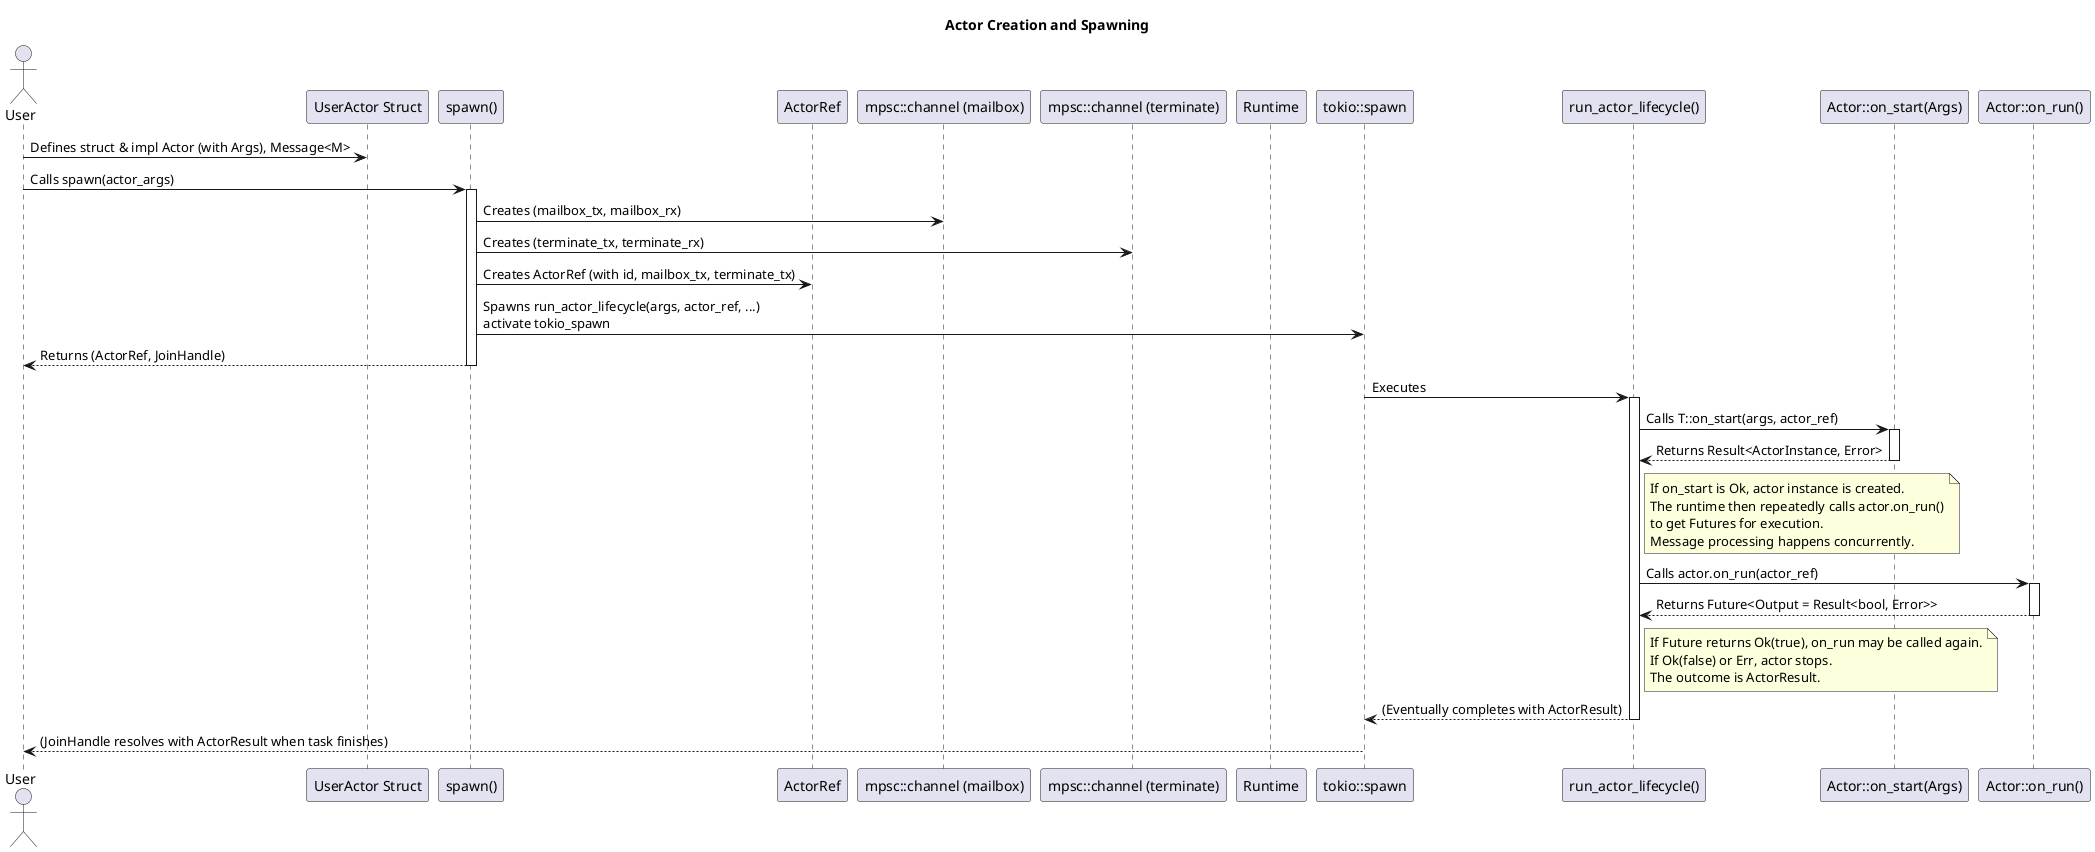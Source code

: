 @startuml Actor Creation and Spawning
title Actor Creation and Spawning

actor User
participant "UserActor Struct" as UserActor
participant "spawn()" as spawn_func
participant "ActorRef" as ActorRef_type
participant "mpsc::channel (mailbox)" as MailboxChannel
participant "mpsc::channel (terminate)" as TerminateChannel
participant "Runtime" as Runtime_type
participant "tokio::spawn" as tokio_spawn
participant "run_actor_lifecycle()" as run_lifecycle
participant "Actor::on_start(Args)" as on_start_method
participant "Actor::on_run()" as on_run_method

User -> UserActor: Defines struct & impl Actor (with Args), Message<M>
User -> spawn_func: Calls spawn(actor_args)
activate spawn_func

spawn_func -> MailboxChannel: Creates (mailbox_tx, mailbox_rx)
spawn_func -> TerminateChannel: Creates (terminate_tx, terminate_rx)
spawn_func -> ActorRef_type: Creates ActorRef (with id, mailbox_tx, terminate_tx)
spawn_func -> tokio_spawn: Spawns run_actor_lifecycle(args, actor_ref, ...)\nactivate tokio_spawn
spawn_func --> User: Returns (ActorRef, JoinHandle)
deactivate spawn_func

tokio_spawn -> run_lifecycle: Executes
activate run_lifecycle
run_lifecycle -> on_start_method: Calls T::on_start(args, actor_ref)
activate on_start_method
on_start_method --> run_lifecycle: Returns Result<ActorInstance, Error>
deactivate on_start_method

note right of run_lifecycle
  If on_start is Ok, actor instance is created.
  The runtime then repeatedly calls actor.on_run()
  to get Futures for execution.
  Message processing happens concurrently.
end note
run_lifecycle -> on_run_method: Calls actor.on_run(actor_ref)
activate on_run_method
on_run_method --> run_lifecycle: Returns Future<Output = Result<bool, Error>>
deactivate on_run_method
note right of run_lifecycle
  If Future returns Ok(true), on_run may be called again.
  If Ok(false) or Err, actor stops.
  The outcome is ActorResult.
end note

run_lifecycle --> tokio_spawn: (Eventually completes with ActorResult)
deactivate run_lifecycle
tokio_spawn --> User: (JoinHandle resolves with ActorResult when task finishes)
deactivate tokio_spawn

@enduml